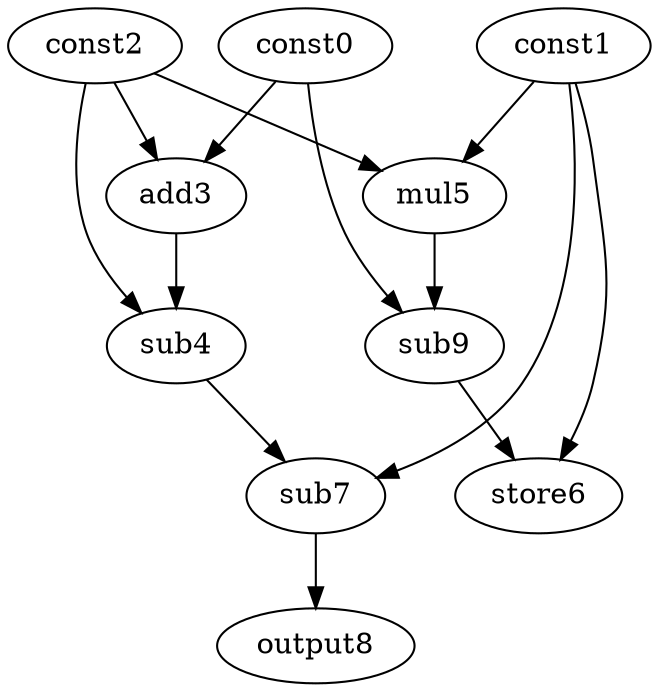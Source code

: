 digraph G { 
const0[opcode=const]; 
const1[opcode=const]; 
const2[opcode=const]; 
add3[opcode=add]; 
sub4[opcode=sub]; 
mul5[opcode=mul]; 
store6[opcode=store]; 
sub7[opcode=sub]; 
output8[opcode=output]; 
sub9[opcode=sub]; 
const0->add3[operand=0];
const2->add3[operand=1];
const1->mul5[operand=0];
const2->mul5[operand=1];
const2->sub4[operand=0];
add3->sub4[operand=1];
const0->sub9[operand=0];
mul5->sub9[operand=1];
const1->store6[operand=0];
sub9->store6[operand=1];
const1->sub7[operand=0];
sub4->sub7[operand=1];
sub7->output8[operand=0];
}
